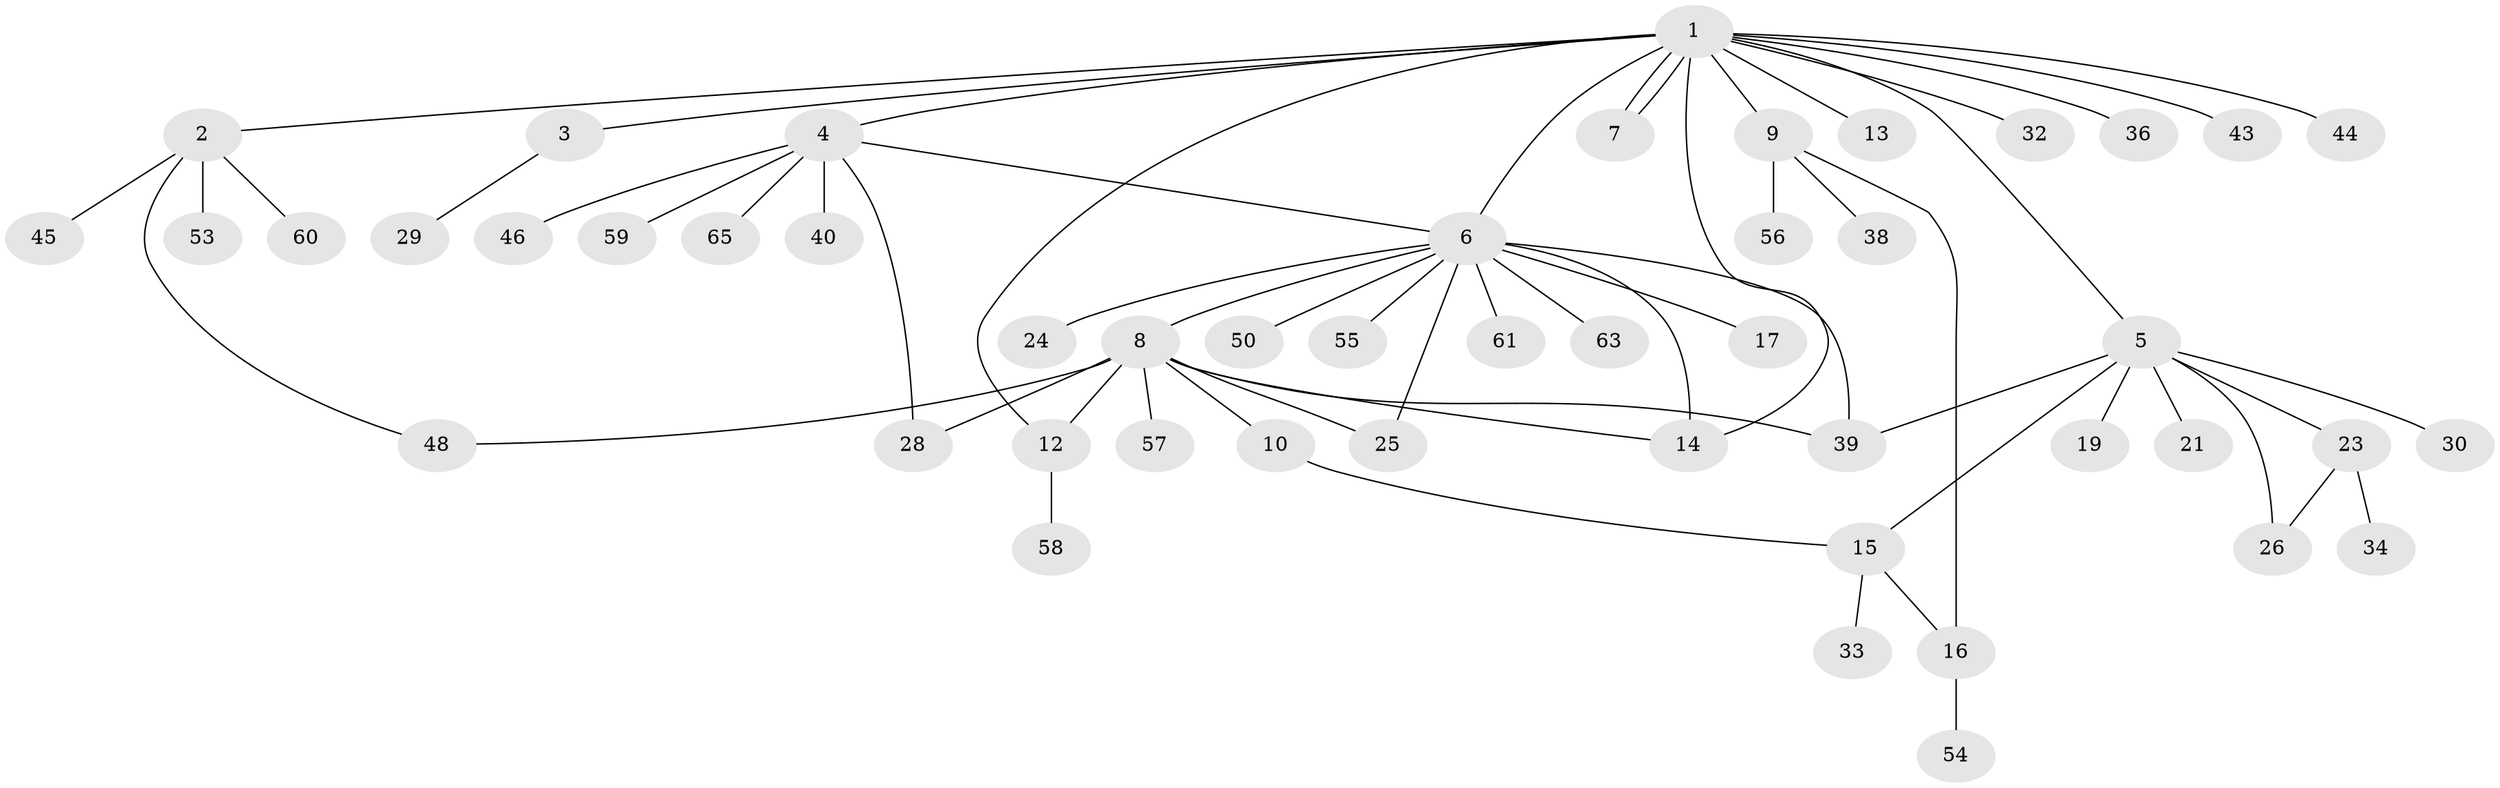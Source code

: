 // Generated by graph-tools (version 1.1) at 2025/23/03/03/25 07:23:54]
// undirected, 49 vertices, 61 edges
graph export_dot {
graph [start="1"]
  node [color=gray90,style=filled];
  1 [super="+49"];
  2 [super="+20"];
  3 [super="+18"];
  4 [super="+42"];
  5 [super="+37"];
  6 [super="+62"];
  7;
  8 [super="+22"];
  9 [super="+11"];
  10;
  12 [super="+35"];
  13;
  14;
  15 [super="+27"];
  16 [super="+47"];
  17;
  19;
  21;
  23 [super="+31"];
  24;
  25;
  26 [super="+51"];
  28 [super="+52"];
  29;
  30;
  32;
  33;
  34;
  36;
  38 [super="+41"];
  39;
  40;
  43;
  44;
  45;
  46;
  48 [super="+64"];
  50;
  53;
  54;
  55;
  56;
  57;
  58;
  59;
  60;
  61;
  63;
  65;
  1 -- 2;
  1 -- 3;
  1 -- 4;
  1 -- 5;
  1 -- 6;
  1 -- 7;
  1 -- 7;
  1 -- 9;
  1 -- 12;
  1 -- 13;
  1 -- 14;
  1 -- 32;
  1 -- 36;
  1 -- 43;
  1 -- 44;
  2 -- 45;
  2 -- 53;
  2 -- 60;
  2 -- 48;
  3 -- 29;
  4 -- 6;
  4 -- 28;
  4 -- 40;
  4 -- 46;
  4 -- 59;
  4 -- 65;
  5 -- 15;
  5 -- 19;
  5 -- 21;
  5 -- 23;
  5 -- 26;
  5 -- 30;
  5 -- 39;
  6 -- 8;
  6 -- 14;
  6 -- 17;
  6 -- 24;
  6 -- 25;
  6 -- 39;
  6 -- 50;
  6 -- 55;
  6 -- 61;
  6 -- 63;
  8 -- 10;
  8 -- 12 [weight=2];
  8 -- 25;
  8 -- 28;
  8 -- 39;
  8 -- 48;
  8 -- 57;
  8 -- 14;
  9 -- 38;
  9 -- 56;
  9 -- 16;
  10 -- 15;
  12 -- 58;
  15 -- 16;
  15 -- 33;
  16 -- 54;
  23 -- 34;
  23 -- 26;
}
